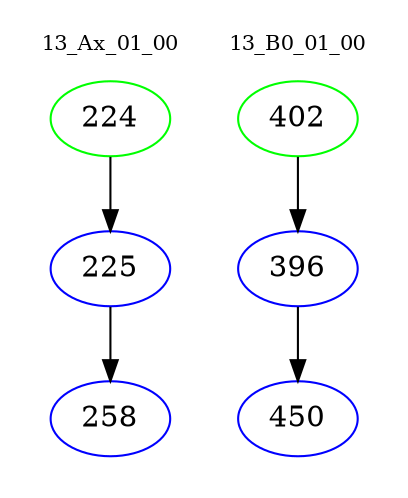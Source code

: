 digraph{
subgraph cluster_0 {
color = white
label = "13_Ax_01_00";
fontsize=10;
T0_224 [label="224", color="green"]
T0_224 -> T0_225 [color="black"]
T0_225 [label="225", color="blue"]
T0_225 -> T0_258 [color="black"]
T0_258 [label="258", color="blue"]
}
subgraph cluster_1 {
color = white
label = "13_B0_01_00";
fontsize=10;
T1_402 [label="402", color="green"]
T1_402 -> T1_396 [color="black"]
T1_396 [label="396", color="blue"]
T1_396 -> T1_450 [color="black"]
T1_450 [label="450", color="blue"]
}
}

